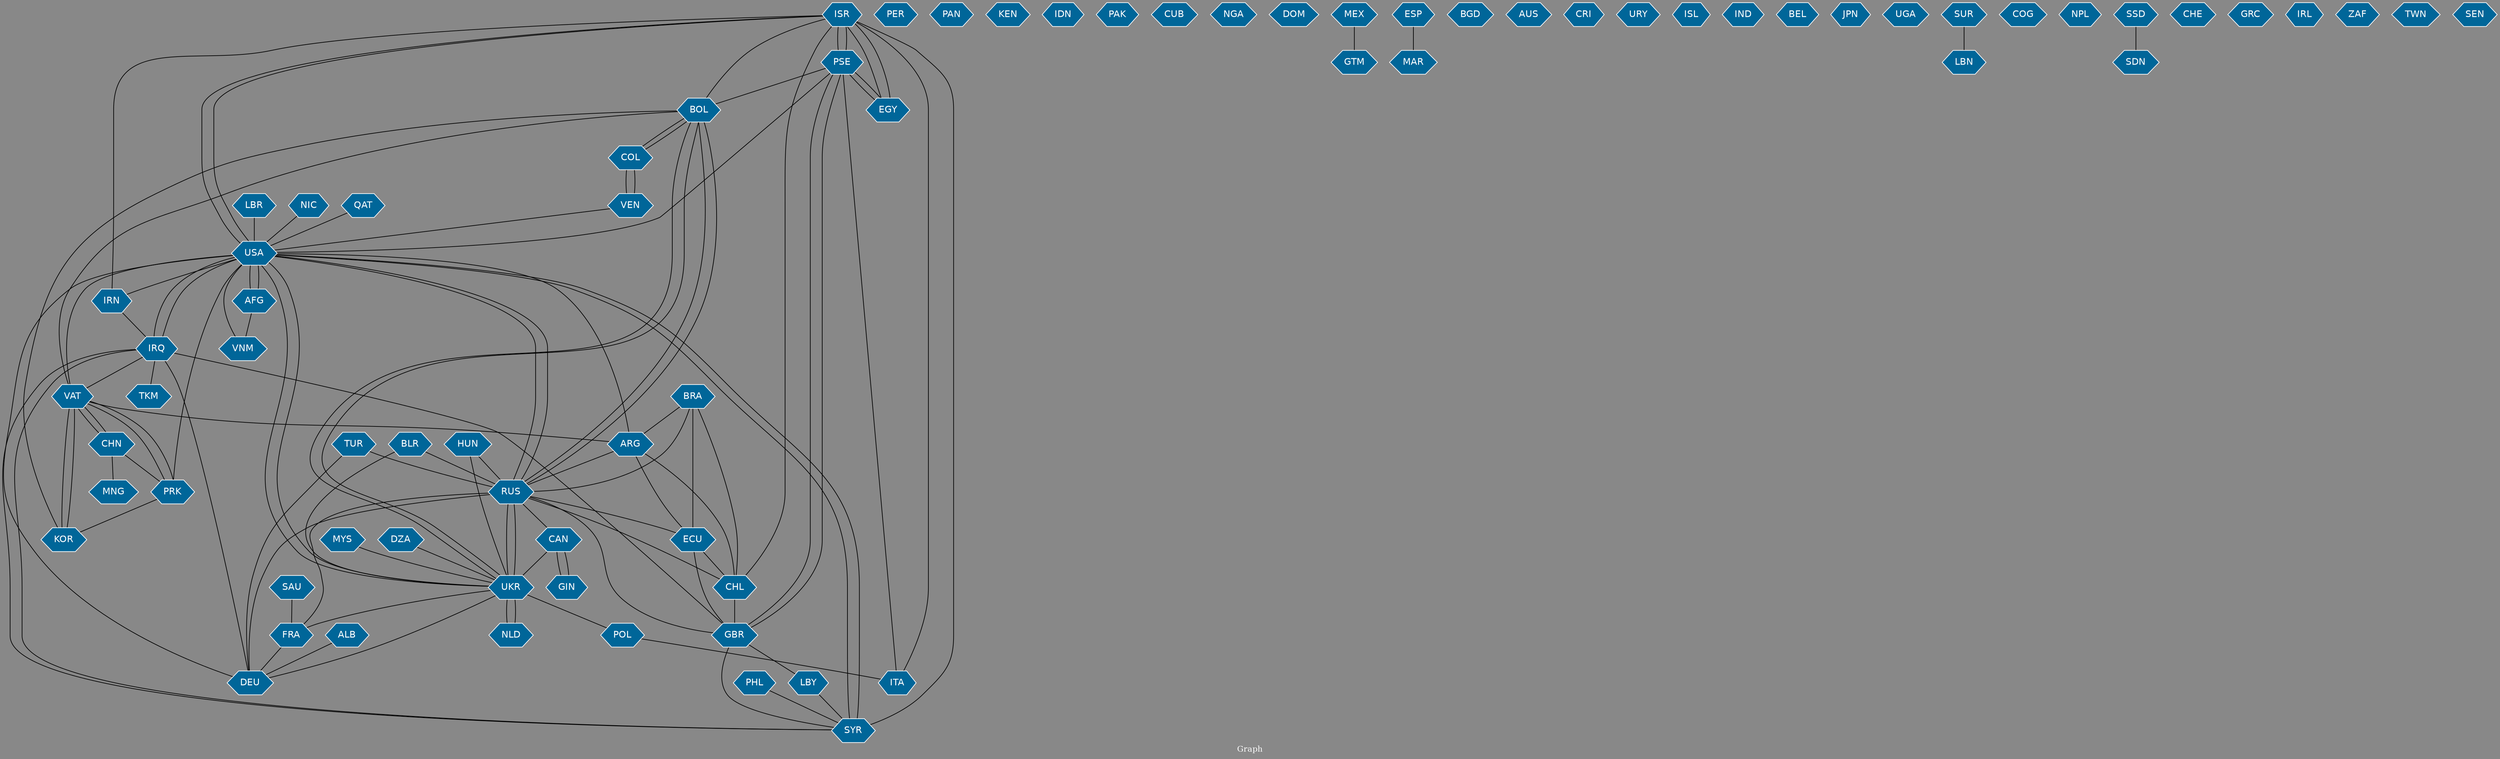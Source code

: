 // Countries together in item graph
graph {
	graph [bgcolor="#888888" fontcolor=white fontsize=12 label="Graph" outputorder=edgesfirst overlap=prism]
	node [color=white fillcolor="#006699" fontcolor=white fontname=Helvetica shape=hexagon style=filled]
	edge [arrowhead=open color=black fontcolor=white fontname=Courier fontsize=12]
		ISR [label=ISR]
		PSE [label=PSE]
		BRA [label=BRA]
		IRQ [label=IRQ]
		VAT [label=VAT]
		KOR [label=KOR]
		ARG [label=ARG]
		GBR [label=GBR]
		RUS [label=RUS]
		PER [label=PER]
		EGY [label=EGY]
		IRN [label=IRN]
		UKR [label=UKR]
		PRK [label=PRK]
		CHN [label=CHN]
		SYR [label=SYR]
		LBY [label=LBY]
		MNG [label=MNG]
		USA [label=USA]
		ECU [label=ECU]
		BOL [label=BOL]
		FRA [label=FRA]
		PAN [label=PAN]
		DEU [label=DEU]
		CHL [label=CHL]
		NLD [label=NLD]
		CAN [label=CAN]
		TUR [label=TUR]
		VEN [label=VEN]
		MYS [label=MYS]
		KEN [label=KEN]
		IDN [label=IDN]
		PAK [label=PAK]
		BLR [label=BLR]
		COL [label=COL]
		CUB [label=CUB]
		NGA [label=NGA]
		POL [label=POL]
		ITA [label=ITA]
		AFG [label=AFG]
		DOM [label=DOM]
		MEX [label=MEX]
		LBR [label=LBR]
		GTM [label=GTM]
		SAU [label=SAU]
		ESP [label=ESP]
		BGD [label=BGD]
		AUS [label=AUS]
		CRI [label=CRI]
		URY [label=URY]
		ISL [label=ISL]
		IND [label=IND]
		BEL [label=BEL]
		NIC [label=NIC]
		JPN [label=JPN]
		UGA [label=UGA]
		LBN [label=LBN]
		COG [label=COG]
		NPL [label=NPL]
		SSD [label=SSD]
		SDN [label=SDN]
		ALB [label=ALB]
		GIN [label=GIN]
		CHE [label=CHE]
		GRC [label=GRC]
		TKM [label=TKM]
		SUR [label=SUR]
		IRL [label=IRL]
		VNM [label=VNM]
		ZAF [label=ZAF]
		PHL [label=PHL]
		TWN [label=TWN]
		SEN [label=SEN]
		MAR [label=MAR]
		QAT [label=QAT]
		DZA [label=DZA]
		HUN [label=HUN]
			AFG -- VNM [weight=1]
			UKR -- FRA [weight=1]
			ECU -- CHL [weight=1]
			IRQ -- GBR [weight=1]
			VEN -- USA [weight=1]
			CHN -- PRK [weight=1]
			VAT -- ARG [weight=1]
			USA -- VAT [weight=2]
			IRQ -- TKM [weight=1]
			LBY -- SYR [weight=1]
			BRA -- RUS [weight=1]
			BRA -- ECU [weight=1]
			TUR -- DEU [weight=2]
			VNM -- USA [weight=1]
			RUS -- CAN [weight=1]
			NIC -- USA [weight=1]
			UKR -- NLD [weight=1]
			ARG -- ECU [weight=1]
			ARG -- RUS [weight=1]
			COL -- VEN [weight=2]
			RUS -- ECU [weight=1]
			ISR -- IRN [weight=1]
			LBR -- USA [weight=2]
			ITA -- ISR [weight=1]
			GBR -- PSE [weight=1]
			CHL -- ISR [weight=2]
			UKR -- BOL [weight=1]
			PSE -- GBR [weight=2]
			USA -- UKR [weight=2]
			USA -- IRN [weight=1]
			HUN -- UKR [weight=1]
			USA -- AFG [weight=2]
			DEU -- RUS [weight=4]
			BOL -- COL [weight=1]
			QAT -- USA [weight=1]
			EGY -- PSE [weight=10]
			ARG -- USA [weight=1]
			EGY -- ISR [weight=5]
			BLR -- RUS [weight=1]
			KOR -- VAT [weight=2]
			GBR -- LBY [weight=1]
			TUR -- RUS [weight=1]
			USA -- SYR [weight=5]
			NLD -- UKR [weight=1]
			BOL -- KOR [weight=1]
			USA -- IRQ [weight=8]
			BLR -- UKR [weight=1]
			PSE -- EGY [weight=6]
			UKR -- USA [weight=4]
			USA -- RUS [weight=4]
			SUR -- LBN [weight=1]
			IRQ -- SYR [weight=1]
			PSE -- ISR [weight=37]
			ISR -- USA [weight=1]
			ECU -- GBR [weight=1]
			CHL -- GBR [weight=1]
			VAT -- PRK [weight=1]
			PSE -- BOL [weight=2]
			MYS -- UKR [weight=2]
			PSE -- USA [weight=2]
			FRA -- DEU [weight=2]
			ISR -- PSE [weight=26]
			VAT -- BOL [weight=1]
			IRN -- IRQ [weight=1]
			UKR -- POL [weight=1]
			GIN -- CAN [weight=1]
			SYR -- IRQ [weight=1]
			BRA -- CHL [weight=1]
			FRA -- RUS [weight=1]
			RUS -- CHL [weight=2]
			ALB -- DEU [weight=1]
			BOL -- ISR [weight=1]
			MEX -- GTM [weight=1]
			PHL -- SYR [weight=2]
			ARG -- CHL [weight=1]
			DEU -- IRQ [weight=2]
			BOL -- UKR [weight=1]
			CHN -- MNG [weight=1]
			VAT -- CHN [weight=1]
			PRK -- KOR [weight=2]
			RUS -- UKR [weight=34]
			RUS -- BOL [weight=1]
			VAT -- KOR [weight=5]
			BOL -- RUS [weight=2]
			COL -- BOL [weight=1]
			DZA -- UKR [weight=1]
			AFG -- USA [weight=2]
			USA -- DEU [weight=1]
			ITA -- PSE [weight=1]
			USA -- PRK [weight=1]
			USA -- ISR [weight=3]
			SYR -- USA [weight=2]
			UKR -- DEU [weight=4]
			POL -- ITA [weight=1]
			UKR -- RUS [weight=24]
			ISR -- SYR [weight=1]
			IRQ -- USA [weight=9]
			CAN -- UKR [weight=1]
			CAN -- GIN [weight=1]
			VEN -- COL [weight=1]
			HUN -- RUS [weight=1]
			SAU -- FRA [weight=1]
			RUS -- USA [weight=2]
			CHN -- VAT [weight=1]
			RUS -- GBR [weight=1]
			ESP -- MAR [weight=1]
			PRK -- VAT [weight=1]
			ISR -- EGY [weight=4]
			BRA -- ARG [weight=1]
			SYR -- GBR [weight=1]
			SSD -- SDN [weight=1]
			IRQ -- VAT [weight=1]
}